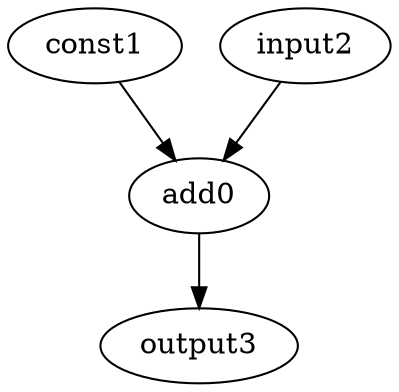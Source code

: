 digraph G {
add0[opcode=add];
const1[opcode=const];
input2[opcode=input];
output3[opcode=output];
add0->output3[operand=0];
const1->add0[operand=0];
input2->add0[operand=1];
}
